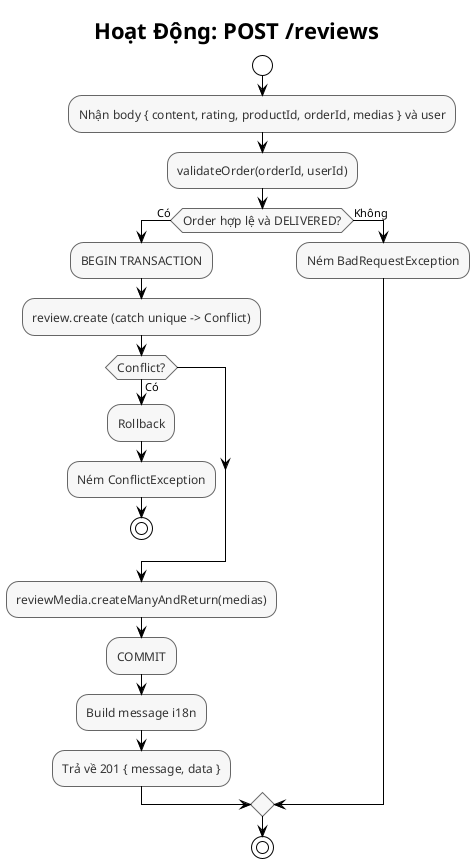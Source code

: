 @startuml Review - Create Activity
!theme plain
skinparam backgroundColor #FFFFFF
skinparam activityFontSize 12
skinparam activityFontColor #333333
skinparam activityBorderColor #666666
skinparam activityBackgroundColor #F7F7F7

title Hoạt Động: POST /reviews

start
:Nhận body { content, rating, productId, orderId, medias } và user;
:validateOrder(orderId, userId);
if (Order hợp lệ và DELIVERED?) then (Có)
  :BEGIN TRANSACTION;
  :review.create (catch unique -> Conflict);
  if (Conflict?) then (Có)
    :Rollback;
    :Ném ConflictException;
    stop
  endif
  :reviewMedia.createManyAndReturn(medias);
  :COMMIT;
  :Build message i18n;
  :Trả về 201 { message, data };
else (Không)
  :Ném BadRequestException;
endif
stop

@enduml


